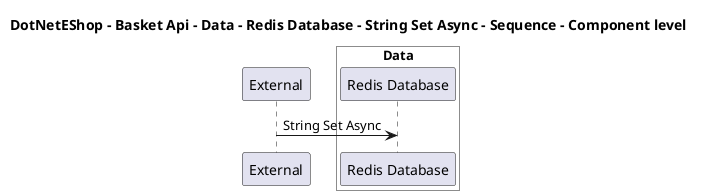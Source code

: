 @startuml

title DotNetEShop - Basket Api - Data - Redis Database - String Set Async - Sequence - Component level

participant "External" as C4InterFlow.SoftwareSystems.ExternalSystem

box "Basket Api" #White
    
box "Data" #White
    participant "Redis Database" as DotNetEShop.SoftwareSystems.BasketApi.Containers.Data.Components.RedisDatabase
end box

end box


C4InterFlow.SoftwareSystems.ExternalSystem -> DotNetEShop.SoftwareSystems.BasketApi.Containers.Data.Components.RedisDatabase : String Set Async


@enduml
